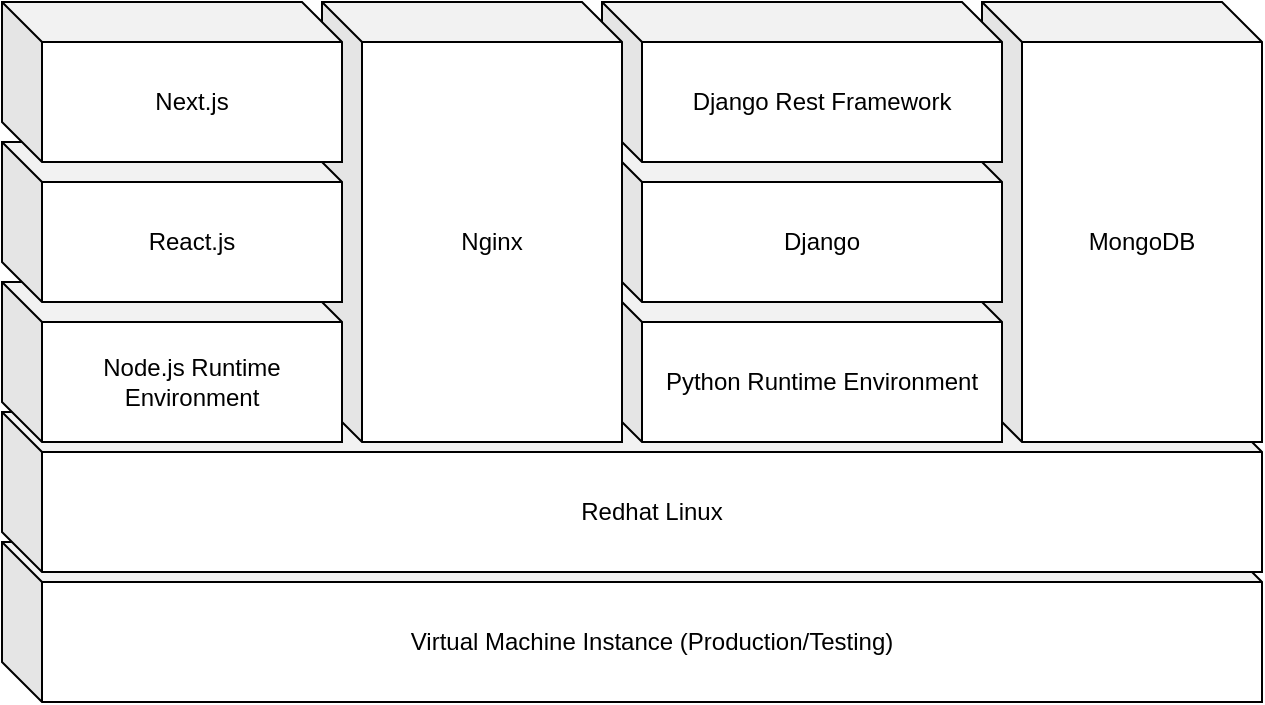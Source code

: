 <mxfile version="14.6.13" type="device"><diagram id="6ADwIl541On6fk6mHItv" name="페이지-1"><mxGraphModel dx="872" dy="510" grid="1" gridSize="10" guides="1" tooltips="1" connect="1" arrows="1" fold="1" page="1" pageScale="1" pageWidth="1100" pageHeight="850" math="0" shadow="0"><root><mxCell id="0"/><mxCell id="1" parent="0"/><mxCell id="Wdf_HM_ux7ArtksDOqfA-1" value="Virtual Machine Instance (Production/Testing)" style="shape=cube;whiteSpace=wrap;html=1;boundedLbl=1;backgroundOutline=1;darkOpacity=0.05;darkOpacity2=0.1;" vertex="1" parent="1"><mxGeometry x="100" y="490" width="630" height="80" as="geometry"/></mxCell><mxCell id="Wdf_HM_ux7ArtksDOqfA-2" value="Redhat Linux" style="shape=cube;whiteSpace=wrap;html=1;boundedLbl=1;backgroundOutline=1;darkOpacity=0.05;darkOpacity2=0.1;" vertex="1" parent="1"><mxGeometry x="100" y="425" width="630" height="80" as="geometry"/></mxCell><mxCell id="Wdf_HM_ux7ArtksDOqfA-5" value="MongoDB" style="shape=cube;whiteSpace=wrap;html=1;boundedLbl=1;backgroundOutline=1;darkOpacity=0.05;darkOpacity2=0.1;" vertex="1" parent="1"><mxGeometry x="590" y="220" width="140" height="220" as="geometry"/></mxCell><mxCell id="Wdf_HM_ux7ArtksDOqfA-6" value="Python Runtime Environment" style="shape=cube;whiteSpace=wrap;html=1;boundedLbl=1;backgroundOutline=1;darkOpacity=0.05;darkOpacity2=0.1;" vertex="1" parent="1"><mxGeometry x="400" y="360" width="200" height="80" as="geometry"/></mxCell><mxCell id="Wdf_HM_ux7ArtksDOqfA-7" value="Django" style="shape=cube;whiteSpace=wrap;html=1;boundedLbl=1;backgroundOutline=1;darkOpacity=0.05;darkOpacity2=0.1;" vertex="1" parent="1"><mxGeometry x="400" y="290" width="200" height="80" as="geometry"/></mxCell><mxCell id="Wdf_HM_ux7ArtksDOqfA-8" value="Django Rest Framework" style="shape=cube;whiteSpace=wrap;html=1;boundedLbl=1;backgroundOutline=1;darkOpacity=0.05;darkOpacity2=0.1;" vertex="1" parent="1"><mxGeometry x="400" y="220" width="200" height="80" as="geometry"/></mxCell><mxCell id="Wdf_HM_ux7ArtksDOqfA-4" value="Nginx" style="shape=cube;whiteSpace=wrap;html=1;boundedLbl=1;backgroundOutline=1;darkOpacity=0.05;darkOpacity2=0.1;" vertex="1" parent="1"><mxGeometry x="260" y="220" width="150" height="220" as="geometry"/></mxCell><mxCell id="Wdf_HM_ux7ArtksDOqfA-3" value="Node.js Runtime Environment" style="shape=cube;whiteSpace=wrap;html=1;boundedLbl=1;backgroundOutline=1;darkOpacity=0.05;darkOpacity2=0.1;" vertex="1" parent="1"><mxGeometry x="100" y="360" width="170" height="80" as="geometry"/></mxCell><mxCell id="Wdf_HM_ux7ArtksDOqfA-10" value="React.js" style="shape=cube;whiteSpace=wrap;html=1;boundedLbl=1;backgroundOutline=1;darkOpacity=0.05;darkOpacity2=0.1;" vertex="1" parent="1"><mxGeometry x="100" y="290" width="170" height="80" as="geometry"/></mxCell><mxCell id="Wdf_HM_ux7ArtksDOqfA-11" value="Next.js" style="shape=cube;whiteSpace=wrap;html=1;boundedLbl=1;backgroundOutline=1;darkOpacity=0.05;darkOpacity2=0.1;" vertex="1" parent="1"><mxGeometry x="100" y="220" width="170" height="80" as="geometry"/></mxCell></root></mxGraphModel></diagram></mxfile>